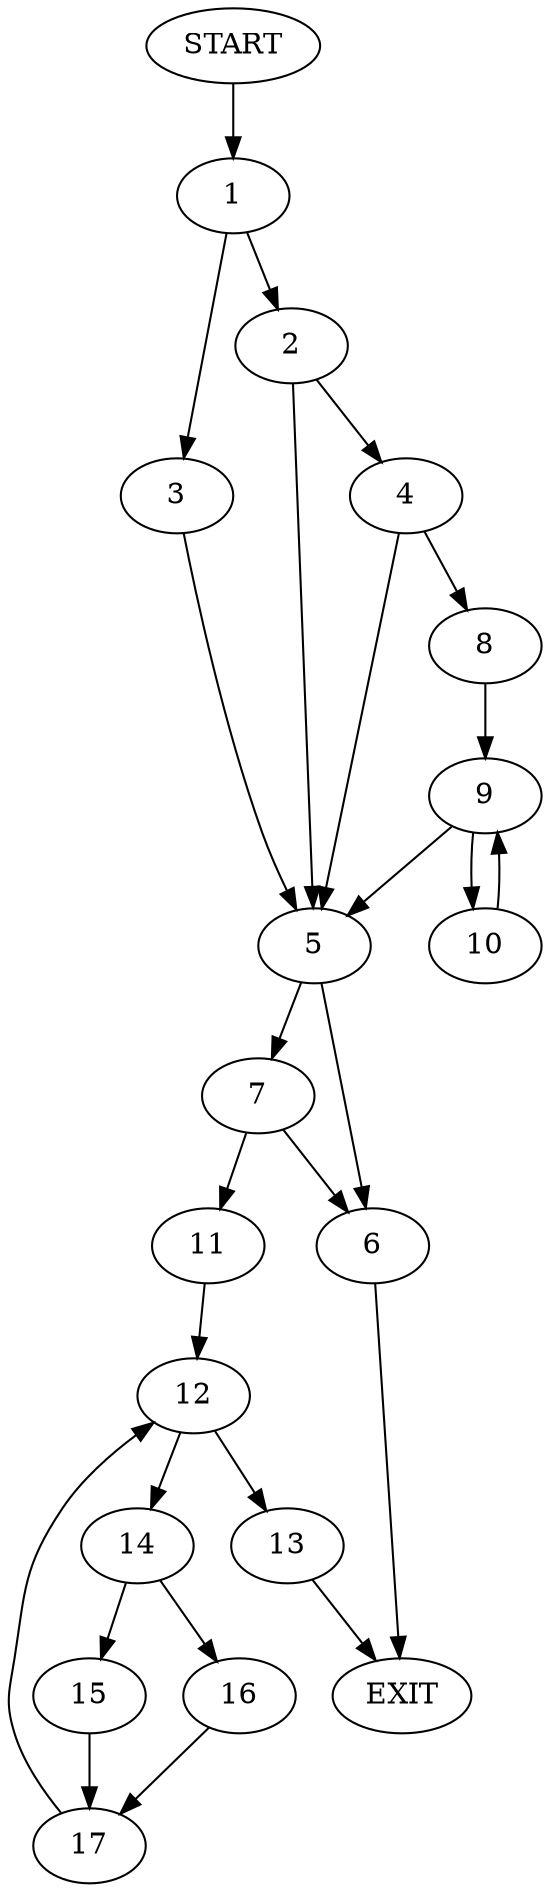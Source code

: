 digraph {
0 [label="START"]
18 [label="EXIT"]
0 -> 1
1 -> 2
1 -> 3
2 -> 4
2 -> 5
3 -> 5
5 -> 6
5 -> 7
4 -> 5
4 -> 8
8 -> 9
9 -> 10
9 -> 5
10 -> 9
6 -> 18
7 -> 11
7 -> 6
11 -> 12
12 -> 13
12 -> 14
13 -> 18
14 -> 15
14 -> 16
15 -> 17
16 -> 17
17 -> 12
}
